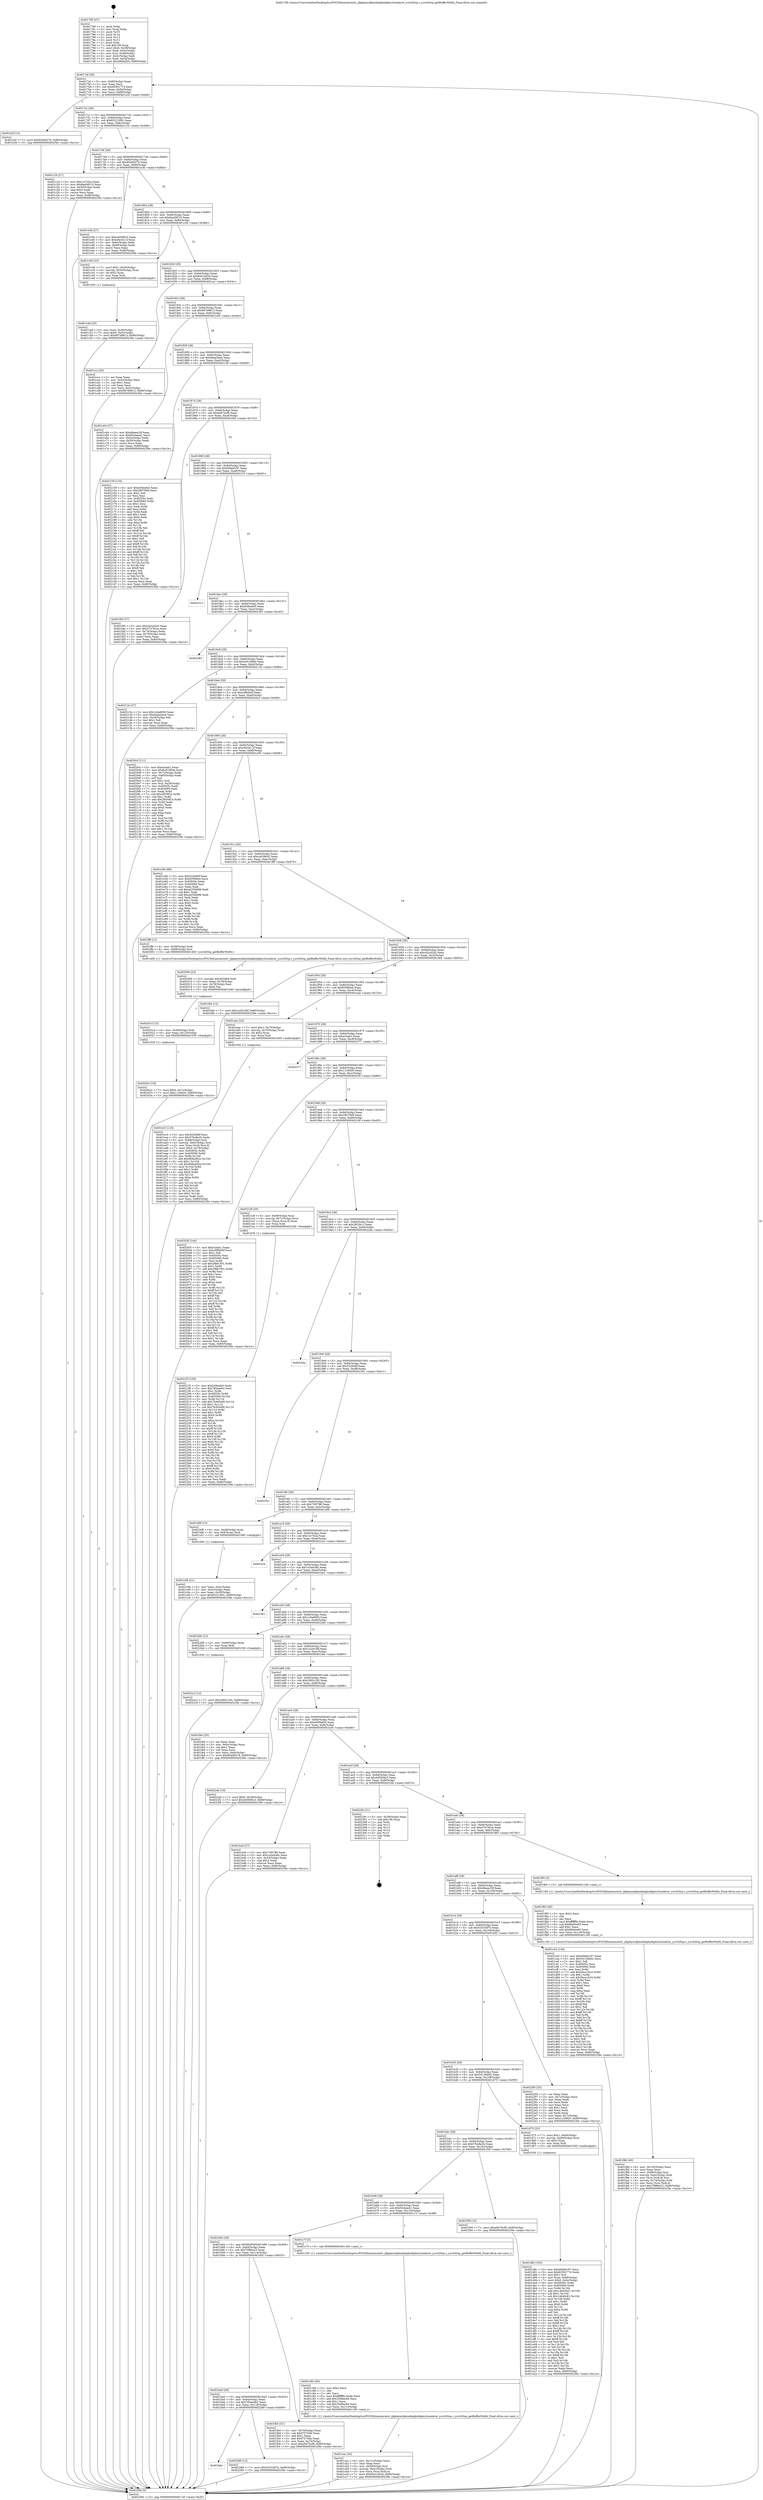 digraph "0x401780" {
  label = "0x401780 (/mnt/c/Users/mathe/Desktop/tcc/POCII/binaries/extr_ijkplayerijkmediaijksdlgles2renderer_yuv420sp.c_yuv420sp_getBufferWidth_Final-ollvm.out::main(0))"
  labelloc = "t"
  node[shape=record]

  Entry [label="",width=0.3,height=0.3,shape=circle,fillcolor=black,style=filled]
  "0x4017af" [label="{
     0x4017af [29]\l
     | [instrs]\l
     &nbsp;&nbsp;0x4017af \<+3\>: mov -0x80(%rbp),%eax\l
     &nbsp;&nbsp;0x4017b2 \<+2\>: mov %eax,%ecx\l
     &nbsp;&nbsp;0x4017b4 \<+6\>: sub $0x82591774,%ecx\l
     &nbsp;&nbsp;0x4017ba \<+6\>: mov %eax,-0x84(%rbp)\l
     &nbsp;&nbsp;0x4017c0 \<+6\>: mov %ecx,-0x88(%rbp)\l
     &nbsp;&nbsp;0x4017c6 \<+6\>: je 0000000000401e2f \<main+0x6af\>\l
  }"]
  "0x401e2f" [label="{
     0x401e2f [12]\l
     | [instrs]\l
     &nbsp;&nbsp;0x401e2f \<+7\>: movl $0x85d46279,-0x80(%rbp)\l
     &nbsp;&nbsp;0x401e36 \<+5\>: jmp 000000000040239e \<main+0xc1e\>\l
  }"]
  "0x4017cc" [label="{
     0x4017cc [28]\l
     | [instrs]\l
     &nbsp;&nbsp;0x4017cc \<+5\>: jmp 00000000004017d1 \<main+0x51\>\l
     &nbsp;&nbsp;0x4017d1 \<+6\>: mov -0x84(%rbp),%eax\l
     &nbsp;&nbsp;0x4017d7 \<+5\>: sub $0x83221691,%eax\l
     &nbsp;&nbsp;0x4017dc \<+6\>: mov %eax,-0x8c(%rbp)\l
     &nbsp;&nbsp;0x4017e2 \<+6\>: je 0000000000401c1b \<main+0x49b\>\l
  }"]
  Exit [label="",width=0.3,height=0.3,shape=circle,fillcolor=black,style=filled,peripheries=2]
  "0x401c1b" [label="{
     0x401c1b [27]\l
     | [instrs]\l
     &nbsp;&nbsp;0x401c1b \<+5\>: mov $0xc1e7d2a,%eax\l
     &nbsp;&nbsp;0x401c20 \<+5\>: mov $0x8aa58515,%ecx\l
     &nbsp;&nbsp;0x401c25 \<+3\>: mov -0x30(%rbp),%edx\l
     &nbsp;&nbsp;0x401c28 \<+3\>: cmp $0x0,%edx\l
     &nbsp;&nbsp;0x401c2b \<+3\>: cmove %ecx,%eax\l
     &nbsp;&nbsp;0x401c2e \<+3\>: mov %eax,-0x80(%rbp)\l
     &nbsp;&nbsp;0x401c31 \<+5\>: jmp 000000000040239e \<main+0xc1e\>\l
  }"]
  "0x4017e8" [label="{
     0x4017e8 [28]\l
     | [instrs]\l
     &nbsp;&nbsp;0x4017e8 \<+5\>: jmp 00000000004017ed \<main+0x6d\>\l
     &nbsp;&nbsp;0x4017ed \<+6\>: mov -0x84(%rbp),%eax\l
     &nbsp;&nbsp;0x4017f3 \<+5\>: sub $0x85d46279,%eax\l
     &nbsp;&nbsp;0x4017f8 \<+6\>: mov %eax,-0x90(%rbp)\l
     &nbsp;&nbsp;0x4017fe \<+6\>: je 0000000000401e3b \<main+0x6bb\>\l
  }"]
  "0x4022c2" [label="{
     0x4022c2 [12]\l
     | [instrs]\l
     &nbsp;&nbsp;0x4022c2 \<+7\>: movl $0x2085c183,-0x80(%rbp)\l
     &nbsp;&nbsp;0x4022c9 \<+5\>: jmp 000000000040239e \<main+0xc1e\>\l
  }"]
  "0x401e3b" [label="{
     0x401e3b [27]\l
     | [instrs]\l
     &nbsp;&nbsp;0x401e3b \<+5\>: mov $0xca0590c5,%eax\l
     &nbsp;&nbsp;0x401e40 \<+5\>: mov $0xc6e3411f,%ecx\l
     &nbsp;&nbsp;0x401e45 \<+3\>: mov -0x6c(%rbp),%edx\l
     &nbsp;&nbsp;0x401e48 \<+3\>: cmp -0x60(%rbp),%edx\l
     &nbsp;&nbsp;0x401e4b \<+3\>: cmovl %ecx,%eax\l
     &nbsp;&nbsp;0x401e4e \<+3\>: mov %eax,-0x80(%rbp)\l
     &nbsp;&nbsp;0x401e51 \<+5\>: jmp 000000000040239e \<main+0xc1e\>\l
  }"]
  "0x401804" [label="{
     0x401804 [28]\l
     | [instrs]\l
     &nbsp;&nbsp;0x401804 \<+5\>: jmp 0000000000401809 \<main+0x89\>\l
     &nbsp;&nbsp;0x401809 \<+6\>: mov -0x84(%rbp),%eax\l
     &nbsp;&nbsp;0x40180f \<+5\>: sub $0x8aa58515,%eax\l
     &nbsp;&nbsp;0x401814 \<+6\>: mov %eax,-0x94(%rbp)\l
     &nbsp;&nbsp;0x40181a \<+6\>: je 0000000000401c36 \<main+0x4b6\>\l
  }"]
  "0x401bbc" [label="{
     0x401bbc\l
  }", style=dashed]
  "0x401c36" [label="{
     0x401c36 [23]\l
     | [instrs]\l
     &nbsp;&nbsp;0x401c36 \<+7\>: movl $0x1,-0x50(%rbp)\l
     &nbsp;&nbsp;0x401c3d \<+4\>: movslq -0x50(%rbp),%rax\l
     &nbsp;&nbsp;0x401c41 \<+4\>: shl $0x2,%rax\l
     &nbsp;&nbsp;0x401c45 \<+3\>: mov %rax,%rdi\l
     &nbsp;&nbsp;0x401c48 \<+5\>: call 0000000000401050 \<malloc@plt\>\l
     | [calls]\l
     &nbsp;&nbsp;0x401050 \{1\} (unknown)\l
  }"]
  "0x401820" [label="{
     0x401820 [28]\l
     | [instrs]\l
     &nbsp;&nbsp;0x401820 \<+5\>: jmp 0000000000401825 \<main+0xa5\>\l
     &nbsp;&nbsp;0x401825 \<+6\>: mov -0x84(%rbp),%eax\l
     &nbsp;&nbsp;0x40182b \<+5\>: sub $0x9441402d,%eax\l
     &nbsp;&nbsp;0x401830 \<+6\>: mov %eax,-0x98(%rbp)\l
     &nbsp;&nbsp;0x401836 \<+6\>: je 0000000000401ccc \<main+0x54c\>\l
  }"]
  "0x402289" [label="{
     0x402289 [12]\l
     | [instrs]\l
     &nbsp;&nbsp;0x402289 \<+7\>: movl $0x52533d7b,-0x80(%rbp)\l
     &nbsp;&nbsp;0x402290 \<+5\>: jmp 000000000040239e \<main+0xc1e\>\l
  }"]
  "0x401ccc" [label="{
     0x401ccc [25]\l
     | [instrs]\l
     &nbsp;&nbsp;0x401ccc \<+2\>: xor %eax,%eax\l
     &nbsp;&nbsp;0x401cce \<+3\>: mov -0x5c(%rbp),%ecx\l
     &nbsp;&nbsp;0x401cd1 \<+3\>: sub $0x1,%eax\l
     &nbsp;&nbsp;0x401cd4 \<+2\>: sub %eax,%ecx\l
     &nbsp;&nbsp;0x401cd6 \<+3\>: mov %ecx,-0x5c(%rbp)\l
     &nbsp;&nbsp;0x401cd9 \<+7\>: movl $0x987d9613,-0x80(%rbp)\l
     &nbsp;&nbsp;0x401ce0 \<+5\>: jmp 000000000040239e \<main+0xc1e\>\l
  }"]
  "0x40183c" [label="{
     0x40183c [28]\l
     | [instrs]\l
     &nbsp;&nbsp;0x40183c \<+5\>: jmp 0000000000401841 \<main+0xc1\>\l
     &nbsp;&nbsp;0x401841 \<+6\>: mov -0x84(%rbp),%eax\l
     &nbsp;&nbsp;0x401847 \<+5\>: sub $0x987d9613,%eax\l
     &nbsp;&nbsp;0x40184c \<+6\>: mov %eax,-0x9c(%rbp)\l
     &nbsp;&nbsp;0x401852 \<+6\>: je 0000000000401c64 \<main+0x4e4\>\l
  }"]
  "0x4021f3" [label="{
     0x4021f3 [150]\l
     | [instrs]\l
     &nbsp;&nbsp;0x4021f3 \<+5\>: mov $0xb59eefe5,%edx\l
     &nbsp;&nbsp;0x4021f8 \<+5\>: mov $0x785aed62,%esi\l
     &nbsp;&nbsp;0x4021fd \<+3\>: mov $0x1,%r8b\l
     &nbsp;&nbsp;0x402200 \<+8\>: mov 0x40505c,%r9d\l
     &nbsp;&nbsp;0x402208 \<+8\>: mov 0x405060,%r10d\l
     &nbsp;&nbsp;0x402210 \<+3\>: mov %r9d,%r11d\l
     &nbsp;&nbsp;0x402213 \<+7\>: add $0x7b365a90,%r11d\l
     &nbsp;&nbsp;0x40221a \<+4\>: sub $0x1,%r11d\l
     &nbsp;&nbsp;0x40221e \<+7\>: sub $0x7b365a90,%r11d\l
     &nbsp;&nbsp;0x402225 \<+4\>: imul %r11d,%r9d\l
     &nbsp;&nbsp;0x402229 \<+4\>: and $0x1,%r9d\l
     &nbsp;&nbsp;0x40222d \<+4\>: cmp $0x0,%r9d\l
     &nbsp;&nbsp;0x402231 \<+3\>: sete %bl\l
     &nbsp;&nbsp;0x402234 \<+4\>: cmp $0xa,%r10d\l
     &nbsp;&nbsp;0x402238 \<+4\>: setl %r14b\l
     &nbsp;&nbsp;0x40223c \<+3\>: mov %bl,%r15b\l
     &nbsp;&nbsp;0x40223f \<+4\>: xor $0xff,%r15b\l
     &nbsp;&nbsp;0x402243 \<+3\>: mov %r14b,%r12b\l
     &nbsp;&nbsp;0x402246 \<+4\>: xor $0xff,%r12b\l
     &nbsp;&nbsp;0x40224a \<+4\>: xor $0x0,%r8b\l
     &nbsp;&nbsp;0x40224e \<+3\>: mov %r15b,%r13b\l
     &nbsp;&nbsp;0x402251 \<+4\>: and $0x0,%r13b\l
     &nbsp;&nbsp;0x402255 \<+3\>: and %r8b,%bl\l
     &nbsp;&nbsp;0x402258 \<+3\>: mov %r12b,%al\l
     &nbsp;&nbsp;0x40225b \<+2\>: and $0x0,%al\l
     &nbsp;&nbsp;0x40225d \<+3\>: and %r8b,%r14b\l
     &nbsp;&nbsp;0x402260 \<+3\>: or %bl,%r13b\l
     &nbsp;&nbsp;0x402263 \<+3\>: or %r14b,%al\l
     &nbsp;&nbsp;0x402266 \<+3\>: xor %al,%r13b\l
     &nbsp;&nbsp;0x402269 \<+3\>: or %r12b,%r15b\l
     &nbsp;&nbsp;0x40226c \<+4\>: xor $0xff,%r15b\l
     &nbsp;&nbsp;0x402270 \<+4\>: or $0x0,%r8b\l
     &nbsp;&nbsp;0x402274 \<+3\>: and %r8b,%r15b\l
     &nbsp;&nbsp;0x402277 \<+3\>: or %r15b,%r13b\l
     &nbsp;&nbsp;0x40227a \<+4\>: test $0x1,%r13b\l
     &nbsp;&nbsp;0x40227e \<+3\>: cmovne %esi,%edx\l
     &nbsp;&nbsp;0x402281 \<+3\>: mov %edx,-0x80(%rbp)\l
     &nbsp;&nbsp;0x402284 \<+5\>: jmp 000000000040239e \<main+0xc1e\>\l
  }"]
  "0x401c64" [label="{
     0x401c64 [27]\l
     | [instrs]\l
     &nbsp;&nbsp;0x401c64 \<+5\>: mov $0x48eee25f,%eax\l
     &nbsp;&nbsp;0x401c69 \<+5\>: mov $0x65cbee41,%ecx\l
     &nbsp;&nbsp;0x401c6e \<+3\>: mov -0x5c(%rbp),%edx\l
     &nbsp;&nbsp;0x401c71 \<+3\>: cmp -0x50(%rbp),%edx\l
     &nbsp;&nbsp;0x401c74 \<+3\>: cmovl %ecx,%eax\l
     &nbsp;&nbsp;0x401c77 \<+3\>: mov %eax,-0x80(%rbp)\l
     &nbsp;&nbsp;0x401c7a \<+5\>: jmp 000000000040239e \<main+0xc1e\>\l
  }"]
  "0x401858" [label="{
     0x401858 [28]\l
     | [instrs]\l
     &nbsp;&nbsp;0x401858 \<+5\>: jmp 000000000040185d \<main+0xdd\>\l
     &nbsp;&nbsp;0x40185d \<+6\>: mov -0x84(%rbp),%eax\l
     &nbsp;&nbsp;0x401863 \<+5\>: sub $0x9ada2be4,%eax\l
     &nbsp;&nbsp;0x401868 \<+6\>: mov %eax,-0xa0(%rbp)\l
     &nbsp;&nbsp;0x40186e \<+6\>: je 0000000000402159 \<main+0x9d9\>\l
  }"]
  "0x40202c" [label="{
     0x40202c [19]\l
     | [instrs]\l
     &nbsp;&nbsp;0x40202c \<+7\>: movl $0x0,-0x7c(%rbp)\l
     &nbsp;&nbsp;0x402033 \<+7\>: movl $0x1120920,-0x80(%rbp)\l
     &nbsp;&nbsp;0x40203a \<+5\>: jmp 000000000040239e \<main+0xc1e\>\l
  }"]
  "0x402159" [label="{
     0x402159 [134]\l
     | [instrs]\l
     &nbsp;&nbsp;0x402159 \<+5\>: mov $0xb59eefe5,%eax\l
     &nbsp;&nbsp;0x40215e \<+5\>: mov $0x2807909,%ecx\l
     &nbsp;&nbsp;0x402163 \<+2\>: mov $0x1,%dl\l
     &nbsp;&nbsp;0x402165 \<+2\>: xor %esi,%esi\l
     &nbsp;&nbsp;0x402167 \<+7\>: mov 0x40505c,%edi\l
     &nbsp;&nbsp;0x40216e \<+8\>: mov 0x405060,%r8d\l
     &nbsp;&nbsp;0x402176 \<+3\>: sub $0x1,%esi\l
     &nbsp;&nbsp;0x402179 \<+3\>: mov %edi,%r9d\l
     &nbsp;&nbsp;0x40217c \<+3\>: add %esi,%r9d\l
     &nbsp;&nbsp;0x40217f \<+4\>: imul %r9d,%edi\l
     &nbsp;&nbsp;0x402183 \<+3\>: and $0x1,%edi\l
     &nbsp;&nbsp;0x402186 \<+3\>: cmp $0x0,%edi\l
     &nbsp;&nbsp;0x402189 \<+4\>: sete %r10b\l
     &nbsp;&nbsp;0x40218d \<+4\>: cmp $0xa,%r8d\l
     &nbsp;&nbsp;0x402191 \<+4\>: setl %r11b\l
     &nbsp;&nbsp;0x402195 \<+3\>: mov %r10b,%bl\l
     &nbsp;&nbsp;0x402198 \<+3\>: xor $0xff,%bl\l
     &nbsp;&nbsp;0x40219b \<+3\>: mov %r11b,%r14b\l
     &nbsp;&nbsp;0x40219e \<+4\>: xor $0xff,%r14b\l
     &nbsp;&nbsp;0x4021a2 \<+3\>: xor $0x1,%dl\l
     &nbsp;&nbsp;0x4021a5 \<+3\>: mov %bl,%r15b\l
     &nbsp;&nbsp;0x4021a8 \<+4\>: and $0xff,%r15b\l
     &nbsp;&nbsp;0x4021ac \<+3\>: and %dl,%r10b\l
     &nbsp;&nbsp;0x4021af \<+3\>: mov %r14b,%r12b\l
     &nbsp;&nbsp;0x4021b2 \<+4\>: and $0xff,%r12b\l
     &nbsp;&nbsp;0x4021b6 \<+3\>: and %dl,%r11b\l
     &nbsp;&nbsp;0x4021b9 \<+3\>: or %r10b,%r15b\l
     &nbsp;&nbsp;0x4021bc \<+3\>: or %r11b,%r12b\l
     &nbsp;&nbsp;0x4021bf \<+3\>: xor %r12b,%r15b\l
     &nbsp;&nbsp;0x4021c2 \<+3\>: or %r14b,%bl\l
     &nbsp;&nbsp;0x4021c5 \<+3\>: xor $0xff,%bl\l
     &nbsp;&nbsp;0x4021c8 \<+3\>: or $0x1,%dl\l
     &nbsp;&nbsp;0x4021cb \<+2\>: and %dl,%bl\l
     &nbsp;&nbsp;0x4021cd \<+3\>: or %bl,%r15b\l
     &nbsp;&nbsp;0x4021d0 \<+4\>: test $0x1,%r15b\l
     &nbsp;&nbsp;0x4021d4 \<+3\>: cmovne %ecx,%eax\l
     &nbsp;&nbsp;0x4021d7 \<+3\>: mov %eax,-0x80(%rbp)\l
     &nbsp;&nbsp;0x4021da \<+5\>: jmp 000000000040239e \<main+0xc1e\>\l
  }"]
  "0x401874" [label="{
     0x401874 [28]\l
     | [instrs]\l
     &nbsp;&nbsp;0x401874 \<+5\>: jmp 0000000000401879 \<main+0xf9\>\l
     &nbsp;&nbsp;0x401879 \<+6\>: mov -0x84(%rbp),%eax\l
     &nbsp;&nbsp;0x40187f \<+5\>: sub $0xa947bcf8,%eax\l
     &nbsp;&nbsp;0x401884 \<+6\>: mov %eax,-0xa4(%rbp)\l
     &nbsp;&nbsp;0x40188a \<+6\>: je 0000000000401f45 \<main+0x7c5\>\l
  }"]
  "0x40201d" [label="{
     0x40201d [15]\l
     | [instrs]\l
     &nbsp;&nbsp;0x40201d \<+4\>: mov -0x58(%rbp),%rdi\l
     &nbsp;&nbsp;0x402021 \<+6\>: mov %eax,-0x124(%rbp)\l
     &nbsp;&nbsp;0x402027 \<+5\>: call 0000000000401030 \<free@plt\>\l
     | [calls]\l
     &nbsp;&nbsp;0x401030 \{1\} (unknown)\l
  }"]
  "0x401f45" [label="{
     0x401f45 [27]\l
     | [instrs]\l
     &nbsp;&nbsp;0x401f45 \<+5\>: mov $0xcd2cd2a5,%eax\l
     &nbsp;&nbsp;0x401f4a \<+5\>: mov $0x47479cce,%ecx\l
     &nbsp;&nbsp;0x401f4f \<+3\>: mov -0x74(%rbp),%edx\l
     &nbsp;&nbsp;0x401f52 \<+3\>: cmp -0x70(%rbp),%edx\l
     &nbsp;&nbsp;0x401f55 \<+3\>: cmovl %ecx,%eax\l
     &nbsp;&nbsp;0x401f58 \<+3\>: mov %eax,-0x80(%rbp)\l
     &nbsp;&nbsp;0x401f5b \<+5\>: jmp 000000000040239e \<main+0xc1e\>\l
  }"]
  "0x401890" [label="{
     0x401890 [28]\l
     | [instrs]\l
     &nbsp;&nbsp;0x401890 \<+5\>: jmp 0000000000401895 \<main+0x115\>\l
     &nbsp;&nbsp;0x401895 \<+6\>: mov -0x84(%rbp),%eax\l
     &nbsp;&nbsp;0x40189b \<+5\>: sub $0xb0b6d197,%eax\l
     &nbsp;&nbsp;0x4018a0 \<+6\>: mov %eax,-0xa8(%rbp)\l
     &nbsp;&nbsp;0x4018a6 \<+6\>: je 0000000000402313 \<main+0xb93\>\l
  }"]
  "0x402006" [label="{
     0x402006 [23]\l
     | [instrs]\l
     &nbsp;&nbsp;0x402006 \<+10\>: movabs $0x4030b6,%rdi\l
     &nbsp;&nbsp;0x402010 \<+3\>: mov %eax,-0x78(%rbp)\l
     &nbsp;&nbsp;0x402013 \<+3\>: mov -0x78(%rbp),%esi\l
     &nbsp;&nbsp;0x402016 \<+2\>: mov $0x0,%al\l
     &nbsp;&nbsp;0x402018 \<+5\>: call 0000000000401040 \<printf@plt\>\l
     | [calls]\l
     &nbsp;&nbsp;0x401040 \{1\} (unknown)\l
  }"]
  "0x402313" [label="{
     0x402313\l
  }", style=dashed]
  "0x4018ac" [label="{
     0x4018ac [28]\l
     | [instrs]\l
     &nbsp;&nbsp;0x4018ac \<+5\>: jmp 00000000004018b1 \<main+0x131\>\l
     &nbsp;&nbsp;0x4018b1 \<+6\>: mov -0x84(%rbp),%eax\l
     &nbsp;&nbsp;0x4018b7 \<+5\>: sub $0xb59eefe5,%eax\l
     &nbsp;&nbsp;0x4018bc \<+6\>: mov %eax,-0xac(%rbp)\l
     &nbsp;&nbsp;0x4018c2 \<+6\>: je 0000000000402383 \<main+0xc03\>\l
  }"]
  "0x401ba0" [label="{
     0x401ba0 [28]\l
     | [instrs]\l
     &nbsp;&nbsp;0x401ba0 \<+5\>: jmp 0000000000401ba5 \<main+0x425\>\l
     &nbsp;&nbsp;0x401ba5 \<+6\>: mov -0x84(%rbp),%eax\l
     &nbsp;&nbsp;0x401bab \<+5\>: sub $0x785aed62,%eax\l
     &nbsp;&nbsp;0x401bb0 \<+6\>: mov %eax,-0x118(%rbp)\l
     &nbsp;&nbsp;0x401bb6 \<+6\>: je 0000000000402289 \<main+0xb09\>\l
  }"]
  "0x402383" [label="{
     0x402383\l
  }", style=dashed]
  "0x4018c8" [label="{
     0x4018c8 [28]\l
     | [instrs]\l
     &nbsp;&nbsp;0x4018c8 \<+5\>: jmp 00000000004018cd \<main+0x14d\>\l
     &nbsp;&nbsp;0x4018cd \<+6\>: mov -0x84(%rbp),%eax\l
     &nbsp;&nbsp;0x4018d3 \<+5\>: sub $0xbc61900e,%eax\l
     &nbsp;&nbsp;0x4018d8 \<+6\>: mov %eax,-0xb0(%rbp)\l
     &nbsp;&nbsp;0x4018de \<+6\>: je 000000000040213e \<main+0x9be\>\l
  }"]
  "0x401fb5" [label="{
     0x401fb5 [31]\l
     | [instrs]\l
     &nbsp;&nbsp;0x401fb5 \<+3\>: mov -0x74(%rbp),%eax\l
     &nbsp;&nbsp;0x401fb8 \<+5\>: sub $0xf75744b,%eax\l
     &nbsp;&nbsp;0x401fbd \<+3\>: add $0x1,%eax\l
     &nbsp;&nbsp;0x401fc0 \<+5\>: add $0xf75744b,%eax\l
     &nbsp;&nbsp;0x401fc5 \<+3\>: mov %eax,-0x74(%rbp)\l
     &nbsp;&nbsp;0x401fc8 \<+7\>: movl $0xa947bcf8,-0x80(%rbp)\l
     &nbsp;&nbsp;0x401fcf \<+5\>: jmp 000000000040239e \<main+0xc1e\>\l
  }"]
  "0x40213e" [label="{
     0x40213e [27]\l
     | [instrs]\l
     &nbsp;&nbsp;0x40213e \<+5\>: mov $0x1c6a6850,%eax\l
     &nbsp;&nbsp;0x402143 \<+5\>: mov $0x9ada2be4,%ecx\l
     &nbsp;&nbsp;0x402148 \<+3\>: mov -0x29(%rbp),%dl\l
     &nbsp;&nbsp;0x40214b \<+3\>: test $0x1,%dl\l
     &nbsp;&nbsp;0x40214e \<+3\>: cmovne %ecx,%eax\l
     &nbsp;&nbsp;0x402151 \<+3\>: mov %eax,-0x80(%rbp)\l
     &nbsp;&nbsp;0x402154 \<+5\>: jmp 000000000040239e \<main+0xc1e\>\l
  }"]
  "0x4018e4" [label="{
     0x4018e4 [28]\l
     | [instrs]\l
     &nbsp;&nbsp;0x4018e4 \<+5\>: jmp 00000000004018e9 \<main+0x169\>\l
     &nbsp;&nbsp;0x4018e9 \<+6\>: mov -0x84(%rbp),%eax\l
     &nbsp;&nbsp;0x4018ef \<+5\>: sub $0xc4f6de5f,%eax\l
     &nbsp;&nbsp;0x4018f4 \<+6\>: mov %eax,-0xb4(%rbp)\l
     &nbsp;&nbsp;0x4018fa \<+6\>: je 00000000004020cf \<main+0x94f\>\l
  }"]
  "0x401f8d" [label="{
     0x401f8d [40]\l
     | [instrs]\l
     &nbsp;&nbsp;0x401f8d \<+6\>: mov -0x120(%rbp),%ecx\l
     &nbsp;&nbsp;0x401f93 \<+3\>: imul %eax,%ecx\l
     &nbsp;&nbsp;0x401f96 \<+4\>: mov -0x68(%rbp),%rsi\l
     &nbsp;&nbsp;0x401f9a \<+4\>: movslq -0x6c(%rbp),%rdi\l
     &nbsp;&nbsp;0x401f9e \<+4\>: mov (%rsi,%rdi,8),%rsi\l
     &nbsp;&nbsp;0x401fa2 \<+4\>: movslq -0x74(%rbp),%rdi\l
     &nbsp;&nbsp;0x401fa6 \<+3\>: mov %ecx,(%rsi,%rdi,4)\l
     &nbsp;&nbsp;0x401fa9 \<+7\>: movl $0x70f86a23,-0x80(%rbp)\l
     &nbsp;&nbsp;0x401fb0 \<+5\>: jmp 000000000040239e \<main+0xc1e\>\l
  }"]
  "0x4020cf" [label="{
     0x4020cf [111]\l
     | [instrs]\l
     &nbsp;&nbsp;0x4020cf \<+5\>: mov $0xe2eab1,%eax\l
     &nbsp;&nbsp;0x4020d4 \<+5\>: mov $0xbc61900e,%ecx\l
     &nbsp;&nbsp;0x4020d9 \<+3\>: mov -0x7c(%rbp),%edx\l
     &nbsp;&nbsp;0x4020dc \<+3\>: cmp -0x60(%rbp),%edx\l
     &nbsp;&nbsp;0x4020df \<+4\>: setl %sil\l
     &nbsp;&nbsp;0x4020e3 \<+4\>: and $0x1,%sil\l
     &nbsp;&nbsp;0x4020e7 \<+4\>: mov %sil,-0x29(%rbp)\l
     &nbsp;&nbsp;0x4020eb \<+7\>: mov 0x40505c,%edx\l
     &nbsp;&nbsp;0x4020f2 \<+7\>: mov 0x405060,%edi\l
     &nbsp;&nbsp;0x4020f9 \<+3\>: mov %edx,%r8d\l
     &nbsp;&nbsp;0x4020fc \<+7\>: sub $0x2f939f1e,%r8d\l
     &nbsp;&nbsp;0x402103 \<+4\>: sub $0x1,%r8d\l
     &nbsp;&nbsp;0x402107 \<+7\>: add $0x2f939f1e,%r8d\l
     &nbsp;&nbsp;0x40210e \<+4\>: imul %r8d,%edx\l
     &nbsp;&nbsp;0x402112 \<+3\>: and $0x1,%edx\l
     &nbsp;&nbsp;0x402115 \<+3\>: cmp $0x0,%edx\l
     &nbsp;&nbsp;0x402118 \<+4\>: sete %sil\l
     &nbsp;&nbsp;0x40211c \<+3\>: cmp $0xa,%edi\l
     &nbsp;&nbsp;0x40211f \<+4\>: setl %r9b\l
     &nbsp;&nbsp;0x402123 \<+3\>: mov %sil,%r10b\l
     &nbsp;&nbsp;0x402126 \<+3\>: and %r9b,%r10b\l
     &nbsp;&nbsp;0x402129 \<+3\>: xor %r9b,%sil\l
     &nbsp;&nbsp;0x40212c \<+3\>: or %sil,%r10b\l
     &nbsp;&nbsp;0x40212f \<+4\>: test $0x1,%r10b\l
     &nbsp;&nbsp;0x402133 \<+3\>: cmovne %ecx,%eax\l
     &nbsp;&nbsp;0x402136 \<+3\>: mov %eax,-0x80(%rbp)\l
     &nbsp;&nbsp;0x402139 \<+5\>: jmp 000000000040239e \<main+0xc1e\>\l
  }"]
  "0x401900" [label="{
     0x401900 [28]\l
     | [instrs]\l
     &nbsp;&nbsp;0x401900 \<+5\>: jmp 0000000000401905 \<main+0x185\>\l
     &nbsp;&nbsp;0x401905 \<+6\>: mov -0x84(%rbp),%eax\l
     &nbsp;&nbsp;0x40190b \<+5\>: sub $0xc6e3411f,%eax\l
     &nbsp;&nbsp;0x401910 \<+6\>: mov %eax,-0xb8(%rbp)\l
     &nbsp;&nbsp;0x401916 \<+6\>: je 0000000000401e56 \<main+0x6d6\>\l
  }"]
  "0x401f65" [label="{
     0x401f65 [40]\l
     | [instrs]\l
     &nbsp;&nbsp;0x401f65 \<+5\>: mov $0x2,%ecx\l
     &nbsp;&nbsp;0x401f6a \<+1\>: cltd\l
     &nbsp;&nbsp;0x401f6b \<+2\>: idiv %ecx\l
     &nbsp;&nbsp;0x401f6d \<+6\>: imul $0xfffffffe,%edx,%ecx\l
     &nbsp;&nbsp;0x401f73 \<+6\>: sub $0xfde0ee95,%ecx\l
     &nbsp;&nbsp;0x401f79 \<+3\>: add $0x1,%ecx\l
     &nbsp;&nbsp;0x401f7c \<+6\>: add $0xfde0ee95,%ecx\l
     &nbsp;&nbsp;0x401f82 \<+6\>: mov %ecx,-0x120(%rbp)\l
     &nbsp;&nbsp;0x401f88 \<+5\>: call 0000000000401160 \<next_i\>\l
     | [calls]\l
     &nbsp;&nbsp;0x401160 \{1\} (/mnt/c/Users/mathe/Desktop/tcc/POCII/binaries/extr_ijkplayerijkmediaijksdlgles2renderer_yuv420sp.c_yuv420sp_getBufferWidth_Final-ollvm.out::next_i)\l
  }"]
  "0x401e56" [label="{
     0x401e56 [88]\l
     | [instrs]\l
     &nbsp;&nbsp;0x401e56 \<+5\>: mov $0x522646f,%eax\l
     &nbsp;&nbsp;0x401e5b \<+5\>: mov $0xf25f0be4,%ecx\l
     &nbsp;&nbsp;0x401e60 \<+7\>: mov 0x40505c,%edx\l
     &nbsp;&nbsp;0x401e67 \<+7\>: mov 0x405060,%esi\l
     &nbsp;&nbsp;0x401e6e \<+2\>: mov %edx,%edi\l
     &nbsp;&nbsp;0x401e70 \<+6\>: sub $0xa435b898,%edi\l
     &nbsp;&nbsp;0x401e76 \<+3\>: sub $0x1,%edi\l
     &nbsp;&nbsp;0x401e79 \<+6\>: add $0xa435b898,%edi\l
     &nbsp;&nbsp;0x401e7f \<+3\>: imul %edi,%edx\l
     &nbsp;&nbsp;0x401e82 \<+3\>: and $0x1,%edx\l
     &nbsp;&nbsp;0x401e85 \<+3\>: cmp $0x0,%edx\l
     &nbsp;&nbsp;0x401e88 \<+4\>: sete %r8b\l
     &nbsp;&nbsp;0x401e8c \<+3\>: cmp $0xa,%esi\l
     &nbsp;&nbsp;0x401e8f \<+4\>: setl %r9b\l
     &nbsp;&nbsp;0x401e93 \<+3\>: mov %r8b,%r10b\l
     &nbsp;&nbsp;0x401e96 \<+3\>: and %r9b,%r10b\l
     &nbsp;&nbsp;0x401e99 \<+3\>: xor %r9b,%r8b\l
     &nbsp;&nbsp;0x401e9c \<+3\>: or %r8b,%r10b\l
     &nbsp;&nbsp;0x401e9f \<+4\>: test $0x1,%r10b\l
     &nbsp;&nbsp;0x401ea3 \<+3\>: cmovne %ecx,%eax\l
     &nbsp;&nbsp;0x401ea6 \<+3\>: mov %eax,-0x80(%rbp)\l
     &nbsp;&nbsp;0x401ea9 \<+5\>: jmp 000000000040239e \<main+0xc1e\>\l
  }"]
  "0x40191c" [label="{
     0x40191c [28]\l
     | [instrs]\l
     &nbsp;&nbsp;0x40191c \<+5\>: jmp 0000000000401921 \<main+0x1a1\>\l
     &nbsp;&nbsp;0x401921 \<+6\>: mov -0x84(%rbp),%eax\l
     &nbsp;&nbsp;0x401927 \<+5\>: sub $0xca0590c5,%eax\l
     &nbsp;&nbsp;0x40192c \<+6\>: mov %eax,-0xbc(%rbp)\l
     &nbsp;&nbsp;0x401932 \<+6\>: je 0000000000401ff9 \<main+0x879\>\l
  }"]
  "0x401ec5" [label="{
     0x401ec5 [116]\l
     | [instrs]\l
     &nbsp;&nbsp;0x401ec5 \<+5\>: mov $0x522646f,%ecx\l
     &nbsp;&nbsp;0x401eca \<+5\>: mov $0x57bc8a2b,%edx\l
     &nbsp;&nbsp;0x401ecf \<+4\>: mov -0x68(%rbp),%rdi\l
     &nbsp;&nbsp;0x401ed3 \<+4\>: movslq -0x6c(%rbp),%rsi\l
     &nbsp;&nbsp;0x401ed7 \<+4\>: mov %rax,(%rdi,%rsi,8)\l
     &nbsp;&nbsp;0x401edb \<+7\>: movl $0x0,-0x74(%rbp)\l
     &nbsp;&nbsp;0x401ee2 \<+8\>: mov 0x40505c,%r8d\l
     &nbsp;&nbsp;0x401eea \<+8\>: mov 0x405060,%r9d\l
     &nbsp;&nbsp;0x401ef2 \<+3\>: mov %r8d,%r10d\l
     &nbsp;&nbsp;0x401ef5 \<+7\>: add $0x668a492e,%r10d\l
     &nbsp;&nbsp;0x401efc \<+4\>: sub $0x1,%r10d\l
     &nbsp;&nbsp;0x401f00 \<+7\>: sub $0x668a492e,%r10d\l
     &nbsp;&nbsp;0x401f07 \<+4\>: imul %r10d,%r8d\l
     &nbsp;&nbsp;0x401f0b \<+4\>: and $0x1,%r8d\l
     &nbsp;&nbsp;0x401f0f \<+4\>: cmp $0x0,%r8d\l
     &nbsp;&nbsp;0x401f13 \<+4\>: sete %r11b\l
     &nbsp;&nbsp;0x401f17 \<+4\>: cmp $0xa,%r9d\l
     &nbsp;&nbsp;0x401f1b \<+3\>: setl %bl\l
     &nbsp;&nbsp;0x401f1e \<+3\>: mov %r11b,%r14b\l
     &nbsp;&nbsp;0x401f21 \<+3\>: and %bl,%r14b\l
     &nbsp;&nbsp;0x401f24 \<+3\>: xor %bl,%r11b\l
     &nbsp;&nbsp;0x401f27 \<+3\>: or %r11b,%r14b\l
     &nbsp;&nbsp;0x401f2a \<+4\>: test $0x1,%r14b\l
     &nbsp;&nbsp;0x401f2e \<+3\>: cmovne %edx,%ecx\l
     &nbsp;&nbsp;0x401f31 \<+3\>: mov %ecx,-0x80(%rbp)\l
     &nbsp;&nbsp;0x401f34 \<+5\>: jmp 000000000040239e \<main+0xc1e\>\l
  }"]
  "0x401ff9" [label="{
     0x401ff9 [13]\l
     | [instrs]\l
     &nbsp;&nbsp;0x401ff9 \<+4\>: mov -0x58(%rbp),%rdi\l
     &nbsp;&nbsp;0x401ffd \<+4\>: mov -0x68(%rbp),%rsi\l
     &nbsp;&nbsp;0x402001 \<+5\>: call 0000000000401400 \<yuv420sp_getBufferWidth\>\l
     | [calls]\l
     &nbsp;&nbsp;0x401400 \{1\} (/mnt/c/Users/mathe/Desktop/tcc/POCII/binaries/extr_ijkplayerijkmediaijksdlgles2renderer_yuv420sp.c_yuv420sp_getBufferWidth_Final-ollvm.out::yuv420sp_getBufferWidth)\l
  }"]
  "0x401938" [label="{
     0x401938 [28]\l
     | [instrs]\l
     &nbsp;&nbsp;0x401938 \<+5\>: jmp 000000000040193d \<main+0x1bd\>\l
     &nbsp;&nbsp;0x40193d \<+6\>: mov -0x84(%rbp),%eax\l
     &nbsp;&nbsp;0x401943 \<+5\>: sub $0xcd2cd2a5,%eax\l
     &nbsp;&nbsp;0x401948 \<+6\>: mov %eax,-0xc0(%rbp)\l
     &nbsp;&nbsp;0x40194e \<+6\>: je 0000000000401fd4 \<main+0x854\>\l
  }"]
  "0x401d8c" [label="{
     0x401d8c [163]\l
     | [instrs]\l
     &nbsp;&nbsp;0x401d8c \<+5\>: mov $0xb0b6d197,%ecx\l
     &nbsp;&nbsp;0x401d91 \<+5\>: mov $0x82591774,%edx\l
     &nbsp;&nbsp;0x401d96 \<+3\>: mov $0x1,%sil\l
     &nbsp;&nbsp;0x401d99 \<+4\>: mov %rax,-0x68(%rbp)\l
     &nbsp;&nbsp;0x401d9d \<+7\>: movl $0x0,-0x6c(%rbp)\l
     &nbsp;&nbsp;0x401da4 \<+8\>: mov 0x40505c,%r8d\l
     &nbsp;&nbsp;0x401dac \<+8\>: mov 0x405060,%r9d\l
     &nbsp;&nbsp;0x401db4 \<+3\>: mov %r8d,%r10d\l
     &nbsp;&nbsp;0x401db7 \<+7\>: add $0x14640c61,%r10d\l
     &nbsp;&nbsp;0x401dbe \<+4\>: sub $0x1,%r10d\l
     &nbsp;&nbsp;0x401dc2 \<+7\>: sub $0x14640c61,%r10d\l
     &nbsp;&nbsp;0x401dc9 \<+4\>: imul %r10d,%r8d\l
     &nbsp;&nbsp;0x401dcd \<+4\>: and $0x1,%r8d\l
     &nbsp;&nbsp;0x401dd1 \<+4\>: cmp $0x0,%r8d\l
     &nbsp;&nbsp;0x401dd5 \<+4\>: sete %r11b\l
     &nbsp;&nbsp;0x401dd9 \<+4\>: cmp $0xa,%r9d\l
     &nbsp;&nbsp;0x401ddd \<+3\>: setl %bl\l
     &nbsp;&nbsp;0x401de0 \<+3\>: mov %r11b,%r14b\l
     &nbsp;&nbsp;0x401de3 \<+4\>: xor $0xff,%r14b\l
     &nbsp;&nbsp;0x401de7 \<+3\>: mov %bl,%r15b\l
     &nbsp;&nbsp;0x401dea \<+4\>: xor $0xff,%r15b\l
     &nbsp;&nbsp;0x401dee \<+4\>: xor $0x1,%sil\l
     &nbsp;&nbsp;0x401df2 \<+3\>: mov %r14b,%r12b\l
     &nbsp;&nbsp;0x401df5 \<+4\>: and $0xff,%r12b\l
     &nbsp;&nbsp;0x401df9 \<+3\>: and %sil,%r11b\l
     &nbsp;&nbsp;0x401dfc \<+3\>: mov %r15b,%r13b\l
     &nbsp;&nbsp;0x401dff \<+4\>: and $0xff,%r13b\l
     &nbsp;&nbsp;0x401e03 \<+3\>: and %sil,%bl\l
     &nbsp;&nbsp;0x401e06 \<+3\>: or %r11b,%r12b\l
     &nbsp;&nbsp;0x401e09 \<+3\>: or %bl,%r13b\l
     &nbsp;&nbsp;0x401e0c \<+3\>: xor %r13b,%r12b\l
     &nbsp;&nbsp;0x401e0f \<+3\>: or %r15b,%r14b\l
     &nbsp;&nbsp;0x401e12 \<+4\>: xor $0xff,%r14b\l
     &nbsp;&nbsp;0x401e16 \<+4\>: or $0x1,%sil\l
     &nbsp;&nbsp;0x401e1a \<+3\>: and %sil,%r14b\l
     &nbsp;&nbsp;0x401e1d \<+3\>: or %r14b,%r12b\l
     &nbsp;&nbsp;0x401e20 \<+4\>: test $0x1,%r12b\l
     &nbsp;&nbsp;0x401e24 \<+3\>: cmovne %edx,%ecx\l
     &nbsp;&nbsp;0x401e27 \<+3\>: mov %ecx,-0x80(%rbp)\l
     &nbsp;&nbsp;0x401e2a \<+5\>: jmp 000000000040239e \<main+0xc1e\>\l
  }"]
  "0x401fd4" [label="{
     0x401fd4 [12]\l
     | [instrs]\l
     &nbsp;&nbsp;0x401fd4 \<+7\>: movl $0x1e20c3bf,-0x80(%rbp)\l
     &nbsp;&nbsp;0x401fdb \<+5\>: jmp 000000000040239e \<main+0xc1e\>\l
  }"]
  "0x401954" [label="{
     0x401954 [28]\l
     | [instrs]\l
     &nbsp;&nbsp;0x401954 \<+5\>: jmp 0000000000401959 \<main+0x1d9\>\l
     &nbsp;&nbsp;0x401959 \<+6\>: mov -0x84(%rbp),%eax\l
     &nbsp;&nbsp;0x40195f \<+5\>: sub $0xf25f0be4,%eax\l
     &nbsp;&nbsp;0x401964 \<+6\>: mov %eax,-0xc4(%rbp)\l
     &nbsp;&nbsp;0x40196a \<+6\>: je 0000000000401eae \<main+0x72e\>\l
  }"]
  "0x401cac" [label="{
     0x401cac [32]\l
     | [instrs]\l
     &nbsp;&nbsp;0x401cac \<+6\>: mov -0x11c(%rbp),%ecx\l
     &nbsp;&nbsp;0x401cb2 \<+3\>: imul %eax,%ecx\l
     &nbsp;&nbsp;0x401cb5 \<+4\>: mov -0x58(%rbp),%rsi\l
     &nbsp;&nbsp;0x401cb9 \<+4\>: movslq -0x5c(%rbp),%rdi\l
     &nbsp;&nbsp;0x401cbd \<+3\>: mov %ecx,(%rsi,%rdi,4)\l
     &nbsp;&nbsp;0x401cc0 \<+7\>: movl $0x9441402d,-0x80(%rbp)\l
     &nbsp;&nbsp;0x401cc7 \<+5\>: jmp 000000000040239e \<main+0xc1e\>\l
  }"]
  "0x401eae" [label="{
     0x401eae [23]\l
     | [instrs]\l
     &nbsp;&nbsp;0x401eae \<+7\>: movl $0x1,-0x70(%rbp)\l
     &nbsp;&nbsp;0x401eb5 \<+4\>: movslq -0x70(%rbp),%rax\l
     &nbsp;&nbsp;0x401eb9 \<+4\>: shl $0x2,%rax\l
     &nbsp;&nbsp;0x401ebd \<+3\>: mov %rax,%rdi\l
     &nbsp;&nbsp;0x401ec0 \<+5\>: call 0000000000401050 \<malloc@plt\>\l
     | [calls]\l
     &nbsp;&nbsp;0x401050 \{1\} (unknown)\l
  }"]
  "0x401970" [label="{
     0x401970 [28]\l
     | [instrs]\l
     &nbsp;&nbsp;0x401970 \<+5\>: jmp 0000000000401975 \<main+0x1f5\>\l
     &nbsp;&nbsp;0x401975 \<+6\>: mov -0x84(%rbp),%eax\l
     &nbsp;&nbsp;0x40197b \<+5\>: sub $0xe2eab1,%eax\l
     &nbsp;&nbsp;0x401980 \<+6\>: mov %eax,-0xc8(%rbp)\l
     &nbsp;&nbsp;0x401986 \<+6\>: je 0000000000402377 \<main+0xbf7\>\l
  }"]
  "0x401c84" [label="{
     0x401c84 [40]\l
     | [instrs]\l
     &nbsp;&nbsp;0x401c84 \<+5\>: mov $0x2,%ecx\l
     &nbsp;&nbsp;0x401c89 \<+1\>: cltd\l
     &nbsp;&nbsp;0x401c8a \<+2\>: idiv %ecx\l
     &nbsp;&nbsp;0x401c8c \<+6\>: imul $0xfffffffe,%edx,%ecx\l
     &nbsp;&nbsp;0x401c92 \<+6\>: add $0x3308ac84,%ecx\l
     &nbsp;&nbsp;0x401c98 \<+3\>: add $0x1,%ecx\l
     &nbsp;&nbsp;0x401c9b \<+6\>: sub $0x3308ac84,%ecx\l
     &nbsp;&nbsp;0x401ca1 \<+6\>: mov %ecx,-0x11c(%rbp)\l
     &nbsp;&nbsp;0x401ca7 \<+5\>: call 0000000000401160 \<next_i\>\l
     | [calls]\l
     &nbsp;&nbsp;0x401160 \{1\} (/mnt/c/Users/mathe/Desktop/tcc/POCII/binaries/extr_ijkplayerijkmediaijksdlgles2renderer_yuv420sp.c_yuv420sp_getBufferWidth_Final-ollvm.out::next_i)\l
  }"]
  "0x402377" [label="{
     0x402377\l
  }", style=dashed]
  "0x40198c" [label="{
     0x40198c [28]\l
     | [instrs]\l
     &nbsp;&nbsp;0x40198c \<+5\>: jmp 0000000000401991 \<main+0x211\>\l
     &nbsp;&nbsp;0x401991 \<+6\>: mov -0x84(%rbp),%eax\l
     &nbsp;&nbsp;0x401997 \<+5\>: sub $0x1120920,%eax\l
     &nbsp;&nbsp;0x40199c \<+6\>: mov %eax,-0xcc(%rbp)\l
     &nbsp;&nbsp;0x4019a2 \<+6\>: je 000000000040203f \<main+0x8bf\>\l
  }"]
  "0x401b84" [label="{
     0x401b84 [28]\l
     | [instrs]\l
     &nbsp;&nbsp;0x401b84 \<+5\>: jmp 0000000000401b89 \<main+0x409\>\l
     &nbsp;&nbsp;0x401b89 \<+6\>: mov -0x84(%rbp),%eax\l
     &nbsp;&nbsp;0x401b8f \<+5\>: sub $0x70f86a23,%eax\l
     &nbsp;&nbsp;0x401b94 \<+6\>: mov %eax,-0x114(%rbp)\l
     &nbsp;&nbsp;0x401b9a \<+6\>: je 0000000000401fb5 \<main+0x835\>\l
  }"]
  "0x40203f" [label="{
     0x40203f [144]\l
     | [instrs]\l
     &nbsp;&nbsp;0x40203f \<+5\>: mov $0xe2eab1,%eax\l
     &nbsp;&nbsp;0x402044 \<+5\>: mov $0xc4f6de5f,%ecx\l
     &nbsp;&nbsp;0x402049 \<+2\>: mov $0x1,%dl\l
     &nbsp;&nbsp;0x40204b \<+7\>: mov 0x40505c,%esi\l
     &nbsp;&nbsp;0x402052 \<+7\>: mov 0x405060,%edi\l
     &nbsp;&nbsp;0x402059 \<+3\>: mov %esi,%r8d\l
     &nbsp;&nbsp;0x40205c \<+7\>: sub $0x2f881591,%r8d\l
     &nbsp;&nbsp;0x402063 \<+4\>: sub $0x1,%r8d\l
     &nbsp;&nbsp;0x402067 \<+7\>: add $0x2f881591,%r8d\l
     &nbsp;&nbsp;0x40206e \<+4\>: imul %r8d,%esi\l
     &nbsp;&nbsp;0x402072 \<+3\>: and $0x1,%esi\l
     &nbsp;&nbsp;0x402075 \<+3\>: cmp $0x0,%esi\l
     &nbsp;&nbsp;0x402078 \<+4\>: sete %r9b\l
     &nbsp;&nbsp;0x40207c \<+3\>: cmp $0xa,%edi\l
     &nbsp;&nbsp;0x40207f \<+4\>: setl %r10b\l
     &nbsp;&nbsp;0x402083 \<+3\>: mov %r9b,%r11b\l
     &nbsp;&nbsp;0x402086 \<+4\>: xor $0xff,%r11b\l
     &nbsp;&nbsp;0x40208a \<+3\>: mov %r10b,%bl\l
     &nbsp;&nbsp;0x40208d \<+3\>: xor $0xff,%bl\l
     &nbsp;&nbsp;0x402090 \<+3\>: xor $0x1,%dl\l
     &nbsp;&nbsp;0x402093 \<+3\>: mov %r11b,%r14b\l
     &nbsp;&nbsp;0x402096 \<+4\>: and $0xff,%r14b\l
     &nbsp;&nbsp;0x40209a \<+3\>: and %dl,%r9b\l
     &nbsp;&nbsp;0x40209d \<+3\>: mov %bl,%r15b\l
     &nbsp;&nbsp;0x4020a0 \<+4\>: and $0xff,%r15b\l
     &nbsp;&nbsp;0x4020a4 \<+3\>: and %dl,%r10b\l
     &nbsp;&nbsp;0x4020a7 \<+3\>: or %r9b,%r14b\l
     &nbsp;&nbsp;0x4020aa \<+3\>: or %r10b,%r15b\l
     &nbsp;&nbsp;0x4020ad \<+3\>: xor %r15b,%r14b\l
     &nbsp;&nbsp;0x4020b0 \<+3\>: or %bl,%r11b\l
     &nbsp;&nbsp;0x4020b3 \<+4\>: xor $0xff,%r11b\l
     &nbsp;&nbsp;0x4020b7 \<+3\>: or $0x1,%dl\l
     &nbsp;&nbsp;0x4020ba \<+3\>: and %dl,%r11b\l
     &nbsp;&nbsp;0x4020bd \<+3\>: or %r11b,%r14b\l
     &nbsp;&nbsp;0x4020c0 \<+4\>: test $0x1,%r14b\l
     &nbsp;&nbsp;0x4020c4 \<+3\>: cmovne %ecx,%eax\l
     &nbsp;&nbsp;0x4020c7 \<+3\>: mov %eax,-0x80(%rbp)\l
     &nbsp;&nbsp;0x4020ca \<+5\>: jmp 000000000040239e \<main+0xc1e\>\l
  }"]
  "0x4019a8" [label="{
     0x4019a8 [28]\l
     | [instrs]\l
     &nbsp;&nbsp;0x4019a8 \<+5\>: jmp 00000000004019ad \<main+0x22d\>\l
     &nbsp;&nbsp;0x4019ad \<+6\>: mov -0x84(%rbp),%eax\l
     &nbsp;&nbsp;0x4019b3 \<+5\>: sub $0x2807909,%eax\l
     &nbsp;&nbsp;0x4019b8 \<+6\>: mov %eax,-0xd0(%rbp)\l
     &nbsp;&nbsp;0x4019be \<+6\>: je 00000000004021df \<main+0xa5f\>\l
  }"]
  "0x401c7f" [label="{
     0x401c7f [5]\l
     | [instrs]\l
     &nbsp;&nbsp;0x401c7f \<+5\>: call 0000000000401160 \<next_i\>\l
     | [calls]\l
     &nbsp;&nbsp;0x401160 \{1\} (/mnt/c/Users/mathe/Desktop/tcc/POCII/binaries/extr_ijkplayerijkmediaijksdlgles2renderer_yuv420sp.c_yuv420sp_getBufferWidth_Final-ollvm.out::next_i)\l
  }"]
  "0x4021df" [label="{
     0x4021df [20]\l
     | [instrs]\l
     &nbsp;&nbsp;0x4021df \<+4\>: mov -0x68(%rbp),%rax\l
     &nbsp;&nbsp;0x4021e3 \<+4\>: movslq -0x7c(%rbp),%rcx\l
     &nbsp;&nbsp;0x4021e7 \<+4\>: mov (%rax,%rcx,8),%rax\l
     &nbsp;&nbsp;0x4021eb \<+3\>: mov %rax,%rdi\l
     &nbsp;&nbsp;0x4021ee \<+5\>: call 0000000000401030 \<free@plt\>\l
     | [calls]\l
     &nbsp;&nbsp;0x401030 \{1\} (unknown)\l
  }"]
  "0x4019c4" [label="{
     0x4019c4 [28]\l
     | [instrs]\l
     &nbsp;&nbsp;0x4019c4 \<+5\>: jmp 00000000004019c9 \<main+0x249\>\l
     &nbsp;&nbsp;0x4019c9 \<+6\>: mov -0x84(%rbp),%eax\l
     &nbsp;&nbsp;0x4019cf \<+5\>: sub $0x2853b1c,%eax\l
     &nbsp;&nbsp;0x4019d4 \<+6\>: mov %eax,-0xd4(%rbp)\l
     &nbsp;&nbsp;0x4019da \<+6\>: je 00000000004022da \<main+0xb5a\>\l
  }"]
  "0x401b68" [label="{
     0x401b68 [28]\l
     | [instrs]\l
     &nbsp;&nbsp;0x401b68 \<+5\>: jmp 0000000000401b6d \<main+0x3ed\>\l
     &nbsp;&nbsp;0x401b6d \<+6\>: mov -0x84(%rbp),%eax\l
     &nbsp;&nbsp;0x401b73 \<+5\>: sub $0x65cbee41,%eax\l
     &nbsp;&nbsp;0x401b78 \<+6\>: mov %eax,-0x110(%rbp)\l
     &nbsp;&nbsp;0x401b7e \<+6\>: je 0000000000401c7f \<main+0x4ff\>\l
  }"]
  "0x4022da" [label="{
     0x4022da\l
  }", style=dashed]
  "0x4019e0" [label="{
     0x4019e0 [28]\l
     | [instrs]\l
     &nbsp;&nbsp;0x4019e0 \<+5\>: jmp 00000000004019e5 \<main+0x265\>\l
     &nbsp;&nbsp;0x4019e5 \<+6\>: mov -0x84(%rbp),%eax\l
     &nbsp;&nbsp;0x4019eb \<+5\>: sub $0x522646f,%eax\l
     &nbsp;&nbsp;0x4019f0 \<+6\>: mov %eax,-0xd8(%rbp)\l
     &nbsp;&nbsp;0x4019f6 \<+6\>: je 0000000000402341 \<main+0xbc1\>\l
  }"]
  "0x401f39" [label="{
     0x401f39 [12]\l
     | [instrs]\l
     &nbsp;&nbsp;0x401f39 \<+7\>: movl $0xa947bcf8,-0x80(%rbp)\l
     &nbsp;&nbsp;0x401f40 \<+5\>: jmp 000000000040239e \<main+0xc1e\>\l
  }"]
  "0x402341" [label="{
     0x402341\l
  }", style=dashed]
  "0x4019fc" [label="{
     0x4019fc [28]\l
     | [instrs]\l
     &nbsp;&nbsp;0x4019fc \<+5\>: jmp 0000000000401a01 \<main+0x281\>\l
     &nbsp;&nbsp;0x401a01 \<+6\>: mov -0x84(%rbp),%eax\l
     &nbsp;&nbsp;0x401a07 \<+5\>: sub $0x73f5786,%eax\l
     &nbsp;&nbsp;0x401a0c \<+6\>: mov %eax,-0xdc(%rbp)\l
     &nbsp;&nbsp;0x401a12 \<+6\>: je 0000000000401bf9 \<main+0x479\>\l
  }"]
  "0x401b4c" [label="{
     0x401b4c [28]\l
     | [instrs]\l
     &nbsp;&nbsp;0x401b4c \<+5\>: jmp 0000000000401b51 \<main+0x3d1\>\l
     &nbsp;&nbsp;0x401b51 \<+6\>: mov -0x84(%rbp),%eax\l
     &nbsp;&nbsp;0x401b57 \<+5\>: sub $0x57bc8a2b,%eax\l
     &nbsp;&nbsp;0x401b5c \<+6\>: mov %eax,-0x10c(%rbp)\l
     &nbsp;&nbsp;0x401b62 \<+6\>: je 0000000000401f39 \<main+0x7b9\>\l
  }"]
  "0x401bf9" [label="{
     0x401bf9 [13]\l
     | [instrs]\l
     &nbsp;&nbsp;0x401bf9 \<+4\>: mov -0x48(%rbp),%rax\l
     &nbsp;&nbsp;0x401bfd \<+4\>: mov 0x8(%rax),%rdi\l
     &nbsp;&nbsp;0x401c01 \<+5\>: call 0000000000401060 \<atoi@plt\>\l
     | [calls]\l
     &nbsp;&nbsp;0x401060 \{1\} (unknown)\l
  }"]
  "0x401a18" [label="{
     0x401a18 [28]\l
     | [instrs]\l
     &nbsp;&nbsp;0x401a18 \<+5\>: jmp 0000000000401a1d \<main+0x29d\>\l
     &nbsp;&nbsp;0x401a1d \<+6\>: mov -0x84(%rbp),%eax\l
     &nbsp;&nbsp;0x401a23 \<+5\>: sub $0xc1e7d2a,%eax\l
     &nbsp;&nbsp;0x401a28 \<+6\>: mov %eax,-0xe0(%rbp)\l
     &nbsp;&nbsp;0x401a2e \<+6\>: je 00000000004022ce \<main+0xb4e\>\l
  }"]
  "0x401d75" [label="{
     0x401d75 [23]\l
     | [instrs]\l
     &nbsp;&nbsp;0x401d75 \<+7\>: movl $0x1,-0x60(%rbp)\l
     &nbsp;&nbsp;0x401d7c \<+4\>: movslq -0x60(%rbp),%rax\l
     &nbsp;&nbsp;0x401d80 \<+4\>: shl $0x3,%rax\l
     &nbsp;&nbsp;0x401d84 \<+3\>: mov %rax,%rdi\l
     &nbsp;&nbsp;0x401d87 \<+5\>: call 0000000000401050 \<malloc@plt\>\l
     | [calls]\l
     &nbsp;&nbsp;0x401050 \{1\} (unknown)\l
  }"]
  "0x4022ce" [label="{
     0x4022ce\l
  }", style=dashed]
  "0x401a34" [label="{
     0x401a34 [28]\l
     | [instrs]\l
     &nbsp;&nbsp;0x401a34 \<+5\>: jmp 0000000000401a39 \<main+0x2b9\>\l
     &nbsp;&nbsp;0x401a39 \<+6\>: mov -0x84(%rbp),%eax\l
     &nbsp;&nbsp;0x401a3f \<+5\>: sub $0x1a3d438c,%eax\l
     &nbsp;&nbsp;0x401a44 \<+6\>: mov %eax,-0xe4(%rbp)\l
     &nbsp;&nbsp;0x401a4a \<+6\>: je 0000000000401be1 \<main+0x461\>\l
  }"]
  "0x401b30" [label="{
     0x401b30 [28]\l
     | [instrs]\l
     &nbsp;&nbsp;0x401b30 \<+5\>: jmp 0000000000401b35 \<main+0x3b5\>\l
     &nbsp;&nbsp;0x401b35 \<+6\>: mov -0x84(%rbp),%eax\l
     &nbsp;&nbsp;0x401b3b \<+5\>: sub $0x54126b92,%eax\l
     &nbsp;&nbsp;0x401b40 \<+6\>: mov %eax,-0x108(%rbp)\l
     &nbsp;&nbsp;0x401b46 \<+6\>: je 0000000000401d75 \<main+0x5f5\>\l
  }"]
  "0x401be1" [label="{
     0x401be1\l
  }", style=dashed]
  "0x401a50" [label="{
     0x401a50 [28]\l
     | [instrs]\l
     &nbsp;&nbsp;0x401a50 \<+5\>: jmp 0000000000401a55 \<main+0x2d5\>\l
     &nbsp;&nbsp;0x401a55 \<+6\>: mov -0x84(%rbp),%eax\l
     &nbsp;&nbsp;0x401a5b \<+5\>: sub $0x1c6a6850,%eax\l
     &nbsp;&nbsp;0x401a60 \<+6\>: mov %eax,-0xe8(%rbp)\l
     &nbsp;&nbsp;0x401a66 \<+6\>: je 00000000004022b6 \<main+0xb36\>\l
  }"]
  "0x402295" [label="{
     0x402295 [33]\l
     | [instrs]\l
     &nbsp;&nbsp;0x402295 \<+2\>: xor %eax,%eax\l
     &nbsp;&nbsp;0x402297 \<+3\>: mov -0x7c(%rbp),%ecx\l
     &nbsp;&nbsp;0x40229a \<+2\>: mov %eax,%edx\l
     &nbsp;&nbsp;0x40229c \<+2\>: sub %ecx,%edx\l
     &nbsp;&nbsp;0x40229e \<+2\>: mov %eax,%ecx\l
     &nbsp;&nbsp;0x4022a0 \<+3\>: sub $0x1,%ecx\l
     &nbsp;&nbsp;0x4022a3 \<+2\>: add %ecx,%edx\l
     &nbsp;&nbsp;0x4022a5 \<+2\>: sub %edx,%eax\l
     &nbsp;&nbsp;0x4022a7 \<+3\>: mov %eax,-0x7c(%rbp)\l
     &nbsp;&nbsp;0x4022aa \<+7\>: movl $0x1120920,-0x80(%rbp)\l
     &nbsp;&nbsp;0x4022b1 \<+5\>: jmp 000000000040239e \<main+0xc1e\>\l
  }"]
  "0x4022b6" [label="{
     0x4022b6 [12]\l
     | [instrs]\l
     &nbsp;&nbsp;0x4022b6 \<+4\>: mov -0x68(%rbp),%rax\l
     &nbsp;&nbsp;0x4022ba \<+3\>: mov %rax,%rdi\l
     &nbsp;&nbsp;0x4022bd \<+5\>: call 0000000000401030 \<free@plt\>\l
     | [calls]\l
     &nbsp;&nbsp;0x401030 \{1\} (unknown)\l
  }"]
  "0x401a6c" [label="{
     0x401a6c [28]\l
     | [instrs]\l
     &nbsp;&nbsp;0x401a6c \<+5\>: jmp 0000000000401a71 \<main+0x2f1\>\l
     &nbsp;&nbsp;0x401a71 \<+6\>: mov -0x84(%rbp),%eax\l
     &nbsp;&nbsp;0x401a77 \<+5\>: sub $0x1e20c3bf,%eax\l
     &nbsp;&nbsp;0x401a7c \<+6\>: mov %eax,-0xec(%rbp)\l
     &nbsp;&nbsp;0x401a82 \<+6\>: je 0000000000401fe0 \<main+0x860\>\l
  }"]
  "0x401b14" [label="{
     0x401b14 [28]\l
     | [instrs]\l
     &nbsp;&nbsp;0x401b14 \<+5\>: jmp 0000000000401b19 \<main+0x399\>\l
     &nbsp;&nbsp;0x401b19 \<+6\>: mov -0x84(%rbp),%eax\l
     &nbsp;&nbsp;0x401b1f \<+5\>: sub $0x52533d7b,%eax\l
     &nbsp;&nbsp;0x401b24 \<+6\>: mov %eax,-0x104(%rbp)\l
     &nbsp;&nbsp;0x401b2a \<+6\>: je 0000000000402295 \<main+0xb15\>\l
  }"]
  "0x401fe0" [label="{
     0x401fe0 [25]\l
     | [instrs]\l
     &nbsp;&nbsp;0x401fe0 \<+2\>: xor %eax,%eax\l
     &nbsp;&nbsp;0x401fe2 \<+3\>: mov -0x6c(%rbp),%ecx\l
     &nbsp;&nbsp;0x401fe5 \<+3\>: sub $0x1,%eax\l
     &nbsp;&nbsp;0x401fe8 \<+2\>: sub %eax,%ecx\l
     &nbsp;&nbsp;0x401fea \<+3\>: mov %ecx,-0x6c(%rbp)\l
     &nbsp;&nbsp;0x401fed \<+7\>: movl $0x85d46279,-0x80(%rbp)\l
     &nbsp;&nbsp;0x401ff4 \<+5\>: jmp 000000000040239e \<main+0xc1e\>\l
  }"]
  "0x401a88" [label="{
     0x401a88 [28]\l
     | [instrs]\l
     &nbsp;&nbsp;0x401a88 \<+5\>: jmp 0000000000401a8d \<main+0x30d\>\l
     &nbsp;&nbsp;0x401a8d \<+6\>: mov -0x84(%rbp),%eax\l
     &nbsp;&nbsp;0x401a93 \<+5\>: sub $0x2085c183,%eax\l
     &nbsp;&nbsp;0x401a98 \<+6\>: mov %eax,-0xf0(%rbp)\l
     &nbsp;&nbsp;0x401a9e \<+6\>: je 00000000004022eb \<main+0xb6b\>\l
  }"]
  "0x401ce5" [label="{
     0x401ce5 [144]\l
     | [instrs]\l
     &nbsp;&nbsp;0x401ce5 \<+5\>: mov $0xb0b6d197,%eax\l
     &nbsp;&nbsp;0x401cea \<+5\>: mov $0x54126b92,%ecx\l
     &nbsp;&nbsp;0x401cef \<+2\>: mov $0x1,%dl\l
     &nbsp;&nbsp;0x401cf1 \<+7\>: mov 0x40505c,%esi\l
     &nbsp;&nbsp;0x401cf8 \<+7\>: mov 0x405060,%edi\l
     &nbsp;&nbsp;0x401cff \<+3\>: mov %esi,%r8d\l
     &nbsp;&nbsp;0x401d02 \<+7\>: add $0x5bca1816,%r8d\l
     &nbsp;&nbsp;0x401d09 \<+4\>: sub $0x1,%r8d\l
     &nbsp;&nbsp;0x401d0d \<+7\>: sub $0x5bca1816,%r8d\l
     &nbsp;&nbsp;0x401d14 \<+4\>: imul %r8d,%esi\l
     &nbsp;&nbsp;0x401d18 \<+3\>: and $0x1,%esi\l
     &nbsp;&nbsp;0x401d1b \<+3\>: cmp $0x0,%esi\l
     &nbsp;&nbsp;0x401d1e \<+4\>: sete %r9b\l
     &nbsp;&nbsp;0x401d22 \<+3\>: cmp $0xa,%edi\l
     &nbsp;&nbsp;0x401d25 \<+4\>: setl %r10b\l
     &nbsp;&nbsp;0x401d29 \<+3\>: mov %r9b,%r11b\l
     &nbsp;&nbsp;0x401d2c \<+4\>: xor $0xff,%r11b\l
     &nbsp;&nbsp;0x401d30 \<+3\>: mov %r10b,%bl\l
     &nbsp;&nbsp;0x401d33 \<+3\>: xor $0xff,%bl\l
     &nbsp;&nbsp;0x401d36 \<+3\>: xor $0x1,%dl\l
     &nbsp;&nbsp;0x401d39 \<+3\>: mov %r11b,%r14b\l
     &nbsp;&nbsp;0x401d3c \<+4\>: and $0xff,%r14b\l
     &nbsp;&nbsp;0x401d40 \<+3\>: and %dl,%r9b\l
     &nbsp;&nbsp;0x401d43 \<+3\>: mov %bl,%r15b\l
     &nbsp;&nbsp;0x401d46 \<+4\>: and $0xff,%r15b\l
     &nbsp;&nbsp;0x401d4a \<+3\>: and %dl,%r10b\l
     &nbsp;&nbsp;0x401d4d \<+3\>: or %r9b,%r14b\l
     &nbsp;&nbsp;0x401d50 \<+3\>: or %r10b,%r15b\l
     &nbsp;&nbsp;0x401d53 \<+3\>: xor %r15b,%r14b\l
     &nbsp;&nbsp;0x401d56 \<+3\>: or %bl,%r11b\l
     &nbsp;&nbsp;0x401d59 \<+4\>: xor $0xff,%r11b\l
     &nbsp;&nbsp;0x401d5d \<+3\>: or $0x1,%dl\l
     &nbsp;&nbsp;0x401d60 \<+3\>: and %dl,%r11b\l
     &nbsp;&nbsp;0x401d63 \<+3\>: or %r11b,%r14b\l
     &nbsp;&nbsp;0x401d66 \<+4\>: test $0x1,%r14b\l
     &nbsp;&nbsp;0x401d6a \<+3\>: cmovne %ecx,%eax\l
     &nbsp;&nbsp;0x401d6d \<+3\>: mov %eax,-0x80(%rbp)\l
     &nbsp;&nbsp;0x401d70 \<+5\>: jmp 000000000040239e \<main+0xc1e\>\l
  }"]
  "0x4022eb" [label="{
     0x4022eb [19]\l
     | [instrs]\l
     &nbsp;&nbsp;0x4022eb \<+7\>: movl $0x0,-0x38(%rbp)\l
     &nbsp;&nbsp;0x4022f2 \<+7\>: movl $0x445936c3,-0x80(%rbp)\l
     &nbsp;&nbsp;0x4022f9 \<+5\>: jmp 000000000040239e \<main+0xc1e\>\l
  }"]
  "0x401aa4" [label="{
     0x401aa4 [28]\l
     | [instrs]\l
     &nbsp;&nbsp;0x401aa4 \<+5\>: jmp 0000000000401aa9 \<main+0x329\>\l
     &nbsp;&nbsp;0x401aa9 \<+6\>: mov -0x84(%rbp),%eax\l
     &nbsp;&nbsp;0x401aaf \<+5\>: sub $0x4069af20,%eax\l
     &nbsp;&nbsp;0x401ab4 \<+6\>: mov %eax,-0xf4(%rbp)\l
     &nbsp;&nbsp;0x401aba \<+6\>: je 0000000000401bc6 \<main+0x446\>\l
  }"]
  "0x401af8" [label="{
     0x401af8 [28]\l
     | [instrs]\l
     &nbsp;&nbsp;0x401af8 \<+5\>: jmp 0000000000401afd \<main+0x37d\>\l
     &nbsp;&nbsp;0x401afd \<+6\>: mov -0x84(%rbp),%eax\l
     &nbsp;&nbsp;0x401b03 \<+5\>: sub $0x48eee25f,%eax\l
     &nbsp;&nbsp;0x401b08 \<+6\>: mov %eax,-0x100(%rbp)\l
     &nbsp;&nbsp;0x401b0e \<+6\>: je 0000000000401ce5 \<main+0x565\>\l
  }"]
  "0x401bc6" [label="{
     0x401bc6 [27]\l
     | [instrs]\l
     &nbsp;&nbsp;0x401bc6 \<+5\>: mov $0x73f5786,%eax\l
     &nbsp;&nbsp;0x401bcb \<+5\>: mov $0x1a3d438c,%ecx\l
     &nbsp;&nbsp;0x401bd0 \<+3\>: mov -0x34(%rbp),%edx\l
     &nbsp;&nbsp;0x401bd3 \<+3\>: cmp $0x2,%edx\l
     &nbsp;&nbsp;0x401bd6 \<+3\>: cmovne %ecx,%eax\l
     &nbsp;&nbsp;0x401bd9 \<+3\>: mov %eax,-0x80(%rbp)\l
     &nbsp;&nbsp;0x401bdc \<+5\>: jmp 000000000040239e \<main+0xc1e\>\l
  }"]
  "0x401ac0" [label="{
     0x401ac0 [28]\l
     | [instrs]\l
     &nbsp;&nbsp;0x401ac0 \<+5\>: jmp 0000000000401ac5 \<main+0x345\>\l
     &nbsp;&nbsp;0x401ac5 \<+6\>: mov -0x84(%rbp),%eax\l
     &nbsp;&nbsp;0x401acb \<+5\>: sub $0x445936c3,%eax\l
     &nbsp;&nbsp;0x401ad0 \<+6\>: mov %eax,-0xf8(%rbp)\l
     &nbsp;&nbsp;0x401ad6 \<+6\>: je 00000000004022fe \<main+0xb7e\>\l
  }"]
  "0x40239e" [label="{
     0x40239e [5]\l
     | [instrs]\l
     &nbsp;&nbsp;0x40239e \<+5\>: jmp 00000000004017af \<main+0x2f\>\l
  }"]
  "0x401780" [label="{
     0x401780 [47]\l
     | [instrs]\l
     &nbsp;&nbsp;0x401780 \<+1\>: push %rbp\l
     &nbsp;&nbsp;0x401781 \<+3\>: mov %rsp,%rbp\l
     &nbsp;&nbsp;0x401784 \<+2\>: push %r15\l
     &nbsp;&nbsp;0x401786 \<+2\>: push %r14\l
     &nbsp;&nbsp;0x401788 \<+2\>: push %r13\l
     &nbsp;&nbsp;0x40178a \<+2\>: push %r12\l
     &nbsp;&nbsp;0x40178c \<+1\>: push %rbx\l
     &nbsp;&nbsp;0x40178d \<+7\>: sub $0x108,%rsp\l
     &nbsp;&nbsp;0x401794 \<+7\>: movl $0x0,-0x38(%rbp)\l
     &nbsp;&nbsp;0x40179b \<+3\>: mov %edi,-0x3c(%rbp)\l
     &nbsp;&nbsp;0x40179e \<+4\>: mov %rsi,-0x48(%rbp)\l
     &nbsp;&nbsp;0x4017a2 \<+3\>: mov -0x3c(%rbp),%edi\l
     &nbsp;&nbsp;0x4017a5 \<+3\>: mov %edi,-0x34(%rbp)\l
     &nbsp;&nbsp;0x4017a8 \<+7\>: movl $0x4069af20,-0x80(%rbp)\l
  }"]
  "0x401c06" [label="{
     0x401c06 [21]\l
     | [instrs]\l
     &nbsp;&nbsp;0x401c06 \<+3\>: mov %eax,-0x4c(%rbp)\l
     &nbsp;&nbsp;0x401c09 \<+3\>: mov -0x4c(%rbp),%eax\l
     &nbsp;&nbsp;0x401c0c \<+3\>: mov %eax,-0x30(%rbp)\l
     &nbsp;&nbsp;0x401c0f \<+7\>: movl $0x83221691,-0x80(%rbp)\l
     &nbsp;&nbsp;0x401c16 \<+5\>: jmp 000000000040239e \<main+0xc1e\>\l
  }"]
  "0x401c4d" [label="{
     0x401c4d [23]\l
     | [instrs]\l
     &nbsp;&nbsp;0x401c4d \<+4\>: mov %rax,-0x58(%rbp)\l
     &nbsp;&nbsp;0x401c51 \<+7\>: movl $0x0,-0x5c(%rbp)\l
     &nbsp;&nbsp;0x401c58 \<+7\>: movl $0x987d9613,-0x80(%rbp)\l
     &nbsp;&nbsp;0x401c5f \<+5\>: jmp 000000000040239e \<main+0xc1e\>\l
  }"]
  "0x401f60" [label="{
     0x401f60 [5]\l
     | [instrs]\l
     &nbsp;&nbsp;0x401f60 \<+5\>: call 0000000000401160 \<next_i\>\l
     | [calls]\l
     &nbsp;&nbsp;0x401160 \{1\} (/mnt/c/Users/mathe/Desktop/tcc/POCII/binaries/extr_ijkplayerijkmediaijksdlgles2renderer_yuv420sp.c_yuv420sp_getBufferWidth_Final-ollvm.out::next_i)\l
  }"]
  "0x4022fe" [label="{
     0x4022fe [21]\l
     | [instrs]\l
     &nbsp;&nbsp;0x4022fe \<+3\>: mov -0x38(%rbp),%eax\l
     &nbsp;&nbsp;0x402301 \<+7\>: add $0x108,%rsp\l
     &nbsp;&nbsp;0x402308 \<+1\>: pop %rbx\l
     &nbsp;&nbsp;0x402309 \<+2\>: pop %r12\l
     &nbsp;&nbsp;0x40230b \<+2\>: pop %r13\l
     &nbsp;&nbsp;0x40230d \<+2\>: pop %r14\l
     &nbsp;&nbsp;0x40230f \<+2\>: pop %r15\l
     &nbsp;&nbsp;0x402311 \<+1\>: pop %rbp\l
     &nbsp;&nbsp;0x402312 \<+1\>: ret\l
  }"]
  "0x401adc" [label="{
     0x401adc [28]\l
     | [instrs]\l
     &nbsp;&nbsp;0x401adc \<+5\>: jmp 0000000000401ae1 \<main+0x361\>\l
     &nbsp;&nbsp;0x401ae1 \<+6\>: mov -0x84(%rbp),%eax\l
     &nbsp;&nbsp;0x401ae7 \<+5\>: sub $0x47479cce,%eax\l
     &nbsp;&nbsp;0x401aec \<+6\>: mov %eax,-0xfc(%rbp)\l
     &nbsp;&nbsp;0x401af2 \<+6\>: je 0000000000401f60 \<main+0x7e0\>\l
  }"]
  Entry -> "0x401780" [label=" 1"]
  "0x4017af" -> "0x401e2f" [label=" 1"]
  "0x4017af" -> "0x4017cc" [label=" 35"]
  "0x4022fe" -> Exit [label=" 1"]
  "0x4017cc" -> "0x401c1b" [label=" 1"]
  "0x4017cc" -> "0x4017e8" [label=" 34"]
  "0x4022eb" -> "0x40239e" [label=" 1"]
  "0x4017e8" -> "0x401e3b" [label=" 2"]
  "0x4017e8" -> "0x401804" [label=" 32"]
  "0x4022c2" -> "0x40239e" [label=" 1"]
  "0x401804" -> "0x401c36" [label=" 1"]
  "0x401804" -> "0x401820" [label=" 31"]
  "0x4022b6" -> "0x4022c2" [label=" 1"]
  "0x401820" -> "0x401ccc" [label=" 1"]
  "0x401820" -> "0x40183c" [label=" 30"]
  "0x402295" -> "0x40239e" [label=" 1"]
  "0x40183c" -> "0x401c64" [label=" 2"]
  "0x40183c" -> "0x401858" [label=" 28"]
  "0x401ba0" -> "0x401bbc" [label=" 0"]
  "0x401858" -> "0x402159" [label=" 1"]
  "0x401858" -> "0x401874" [label=" 27"]
  "0x401ba0" -> "0x402289" [label=" 1"]
  "0x401874" -> "0x401f45" [label=" 2"]
  "0x401874" -> "0x401890" [label=" 25"]
  "0x402289" -> "0x40239e" [label=" 1"]
  "0x401890" -> "0x402313" [label=" 0"]
  "0x401890" -> "0x4018ac" [label=" 25"]
  "0x4021f3" -> "0x40239e" [label=" 1"]
  "0x4018ac" -> "0x402383" [label=" 0"]
  "0x4018ac" -> "0x4018c8" [label=" 25"]
  "0x4021df" -> "0x4021f3" [label=" 1"]
  "0x4018c8" -> "0x40213e" [label=" 2"]
  "0x4018c8" -> "0x4018e4" [label=" 23"]
  "0x402159" -> "0x40239e" [label=" 1"]
  "0x4018e4" -> "0x4020cf" [label=" 2"]
  "0x4018e4" -> "0x401900" [label=" 21"]
  "0x4020cf" -> "0x40239e" [label=" 2"]
  "0x401900" -> "0x401e56" [label=" 1"]
  "0x401900" -> "0x40191c" [label=" 20"]
  "0x40203f" -> "0x40239e" [label=" 2"]
  "0x40191c" -> "0x401ff9" [label=" 1"]
  "0x40191c" -> "0x401938" [label=" 19"]
  "0x40202c" -> "0x40239e" [label=" 1"]
  "0x401938" -> "0x401fd4" [label=" 1"]
  "0x401938" -> "0x401954" [label=" 18"]
  "0x40201d" -> "0x40202c" [label=" 1"]
  "0x401954" -> "0x401eae" [label=" 1"]
  "0x401954" -> "0x401970" [label=" 17"]
  "0x402006" -> "0x40201d" [label=" 1"]
  "0x401970" -> "0x402377" [label=" 0"]
  "0x401970" -> "0x40198c" [label=" 17"]
  "0x401ff9" -> "0x402006" [label=" 1"]
  "0x40198c" -> "0x40203f" [label=" 2"]
  "0x40198c" -> "0x4019a8" [label=" 15"]
  "0x401fe0" -> "0x40239e" [label=" 1"]
  "0x4019a8" -> "0x4021df" [label=" 1"]
  "0x4019a8" -> "0x4019c4" [label=" 14"]
  "0x401fd4" -> "0x40239e" [label=" 1"]
  "0x4019c4" -> "0x4022da" [label=" 0"]
  "0x4019c4" -> "0x4019e0" [label=" 14"]
  "0x401b84" -> "0x401ba0" [label=" 1"]
  "0x4019e0" -> "0x402341" [label=" 0"]
  "0x4019e0" -> "0x4019fc" [label=" 14"]
  "0x401b84" -> "0x401fb5" [label=" 1"]
  "0x4019fc" -> "0x401bf9" [label=" 1"]
  "0x4019fc" -> "0x401a18" [label=" 13"]
  "0x401f8d" -> "0x40239e" [label=" 1"]
  "0x401a18" -> "0x4022ce" [label=" 0"]
  "0x401a18" -> "0x401a34" [label=" 13"]
  "0x401f65" -> "0x401f8d" [label=" 1"]
  "0x401a34" -> "0x401be1" [label=" 0"]
  "0x401a34" -> "0x401a50" [label=" 13"]
  "0x401f45" -> "0x40239e" [label=" 2"]
  "0x401a50" -> "0x4022b6" [label=" 1"]
  "0x401a50" -> "0x401a6c" [label=" 12"]
  "0x401f39" -> "0x40239e" [label=" 1"]
  "0x401a6c" -> "0x401fe0" [label=" 1"]
  "0x401a6c" -> "0x401a88" [label=" 11"]
  "0x401eae" -> "0x401ec5" [label=" 1"]
  "0x401a88" -> "0x4022eb" [label=" 1"]
  "0x401a88" -> "0x401aa4" [label=" 10"]
  "0x401e56" -> "0x40239e" [label=" 1"]
  "0x401aa4" -> "0x401bc6" [label=" 1"]
  "0x401aa4" -> "0x401ac0" [label=" 9"]
  "0x401bc6" -> "0x40239e" [label=" 1"]
  "0x401780" -> "0x4017af" [label=" 1"]
  "0x40239e" -> "0x4017af" [label=" 35"]
  "0x401bf9" -> "0x401c06" [label=" 1"]
  "0x401c06" -> "0x40239e" [label=" 1"]
  "0x401c1b" -> "0x40239e" [label=" 1"]
  "0x401c36" -> "0x401c4d" [label=" 1"]
  "0x401c4d" -> "0x40239e" [label=" 1"]
  "0x401c64" -> "0x40239e" [label=" 2"]
  "0x401e2f" -> "0x40239e" [label=" 1"]
  "0x401ac0" -> "0x4022fe" [label=" 1"]
  "0x401ac0" -> "0x401adc" [label=" 8"]
  "0x401d8c" -> "0x40239e" [label=" 1"]
  "0x401adc" -> "0x401f60" [label=" 1"]
  "0x401adc" -> "0x401af8" [label=" 7"]
  "0x401e3b" -> "0x40239e" [label=" 2"]
  "0x401af8" -> "0x401ce5" [label=" 1"]
  "0x401af8" -> "0x401b14" [label=" 6"]
  "0x401ec5" -> "0x40239e" [label=" 1"]
  "0x401b14" -> "0x402295" [label=" 1"]
  "0x401b14" -> "0x401b30" [label=" 5"]
  "0x401f60" -> "0x401f65" [label=" 1"]
  "0x401b30" -> "0x401d75" [label=" 1"]
  "0x401b30" -> "0x401b4c" [label=" 4"]
  "0x40213e" -> "0x40239e" [label=" 2"]
  "0x401b4c" -> "0x401f39" [label=" 1"]
  "0x401b4c" -> "0x401b68" [label=" 3"]
  "0x401fb5" -> "0x40239e" [label=" 1"]
  "0x401b68" -> "0x401c7f" [label=" 1"]
  "0x401b68" -> "0x401b84" [label=" 2"]
  "0x401c7f" -> "0x401c84" [label=" 1"]
  "0x401c84" -> "0x401cac" [label=" 1"]
  "0x401cac" -> "0x40239e" [label=" 1"]
  "0x401ccc" -> "0x40239e" [label=" 1"]
  "0x401ce5" -> "0x40239e" [label=" 1"]
  "0x401d75" -> "0x401d8c" [label=" 1"]
}
